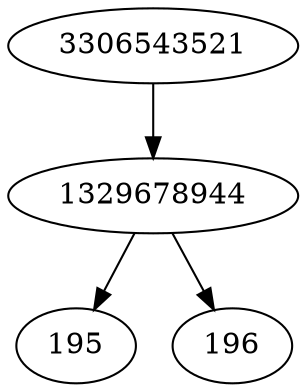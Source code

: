 strict digraph  {
1329678944;
3306543521;
195;
196;
1329678944 -> 195;
1329678944 -> 196;
3306543521 -> 1329678944;
}
